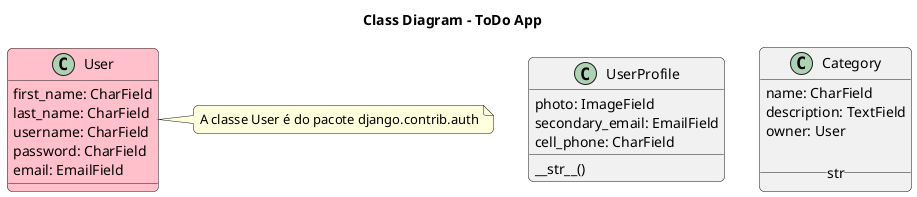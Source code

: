 @startuml

skinparam roundcorner 10

title Class Diagram - ToDo App

class User #pink {
    first_name: CharField
    last_name: CharField
    username: CharField
    password: CharField
    email: EmailField
}

note right of User
    A classe User é do pacote django.contrib.auth
end note

class UserProfile {
    photo: ImageField
    secondary_email: EmailField
    cell_phone: CharField

    __str__()
}

class Category {
    name: CharField
    description: TextField
    owner: User

    __str__
}
    